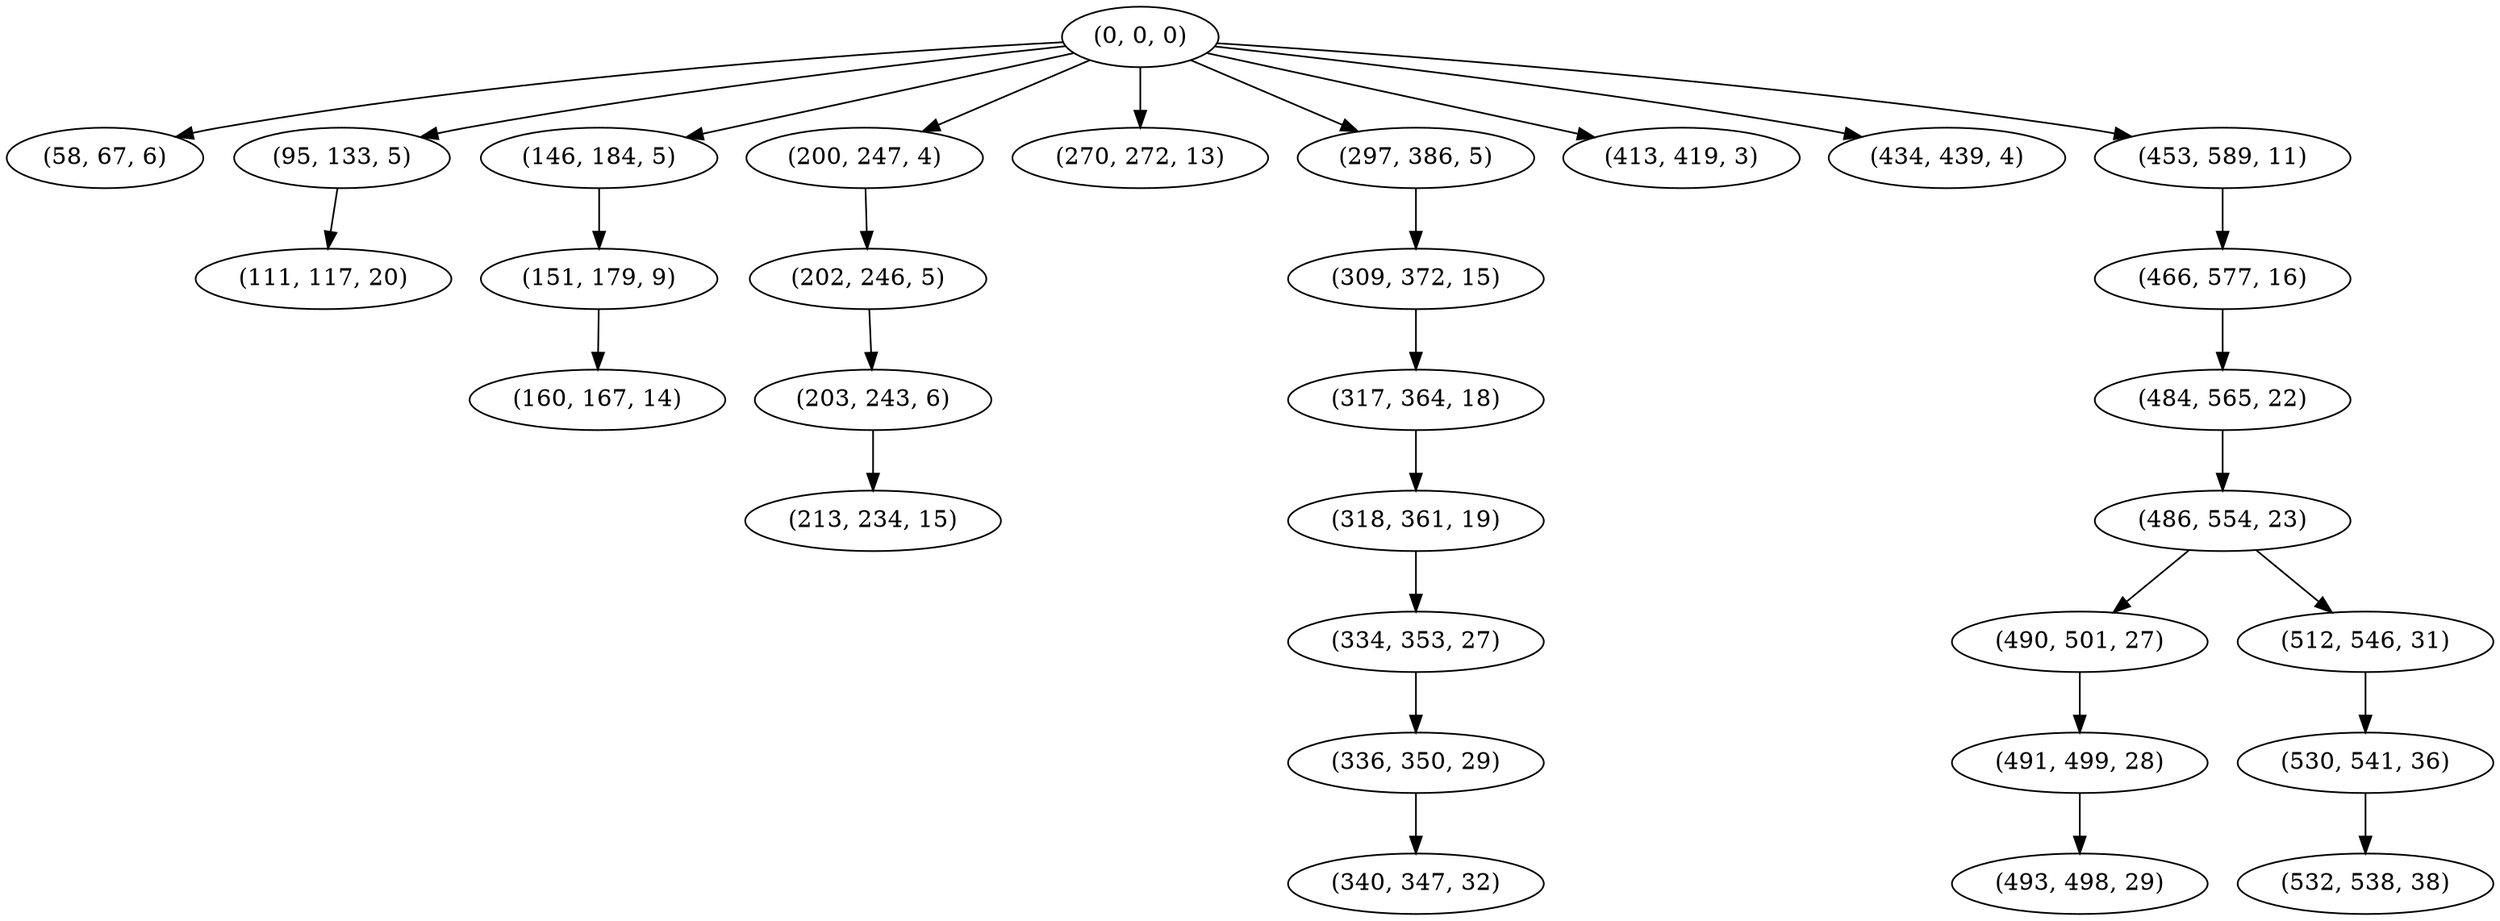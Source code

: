 digraph tree {
    "(0, 0, 0)";
    "(58, 67, 6)";
    "(95, 133, 5)";
    "(111, 117, 20)";
    "(146, 184, 5)";
    "(151, 179, 9)";
    "(160, 167, 14)";
    "(200, 247, 4)";
    "(202, 246, 5)";
    "(203, 243, 6)";
    "(213, 234, 15)";
    "(270, 272, 13)";
    "(297, 386, 5)";
    "(309, 372, 15)";
    "(317, 364, 18)";
    "(318, 361, 19)";
    "(334, 353, 27)";
    "(336, 350, 29)";
    "(340, 347, 32)";
    "(413, 419, 3)";
    "(434, 439, 4)";
    "(453, 589, 11)";
    "(466, 577, 16)";
    "(484, 565, 22)";
    "(486, 554, 23)";
    "(490, 501, 27)";
    "(491, 499, 28)";
    "(493, 498, 29)";
    "(512, 546, 31)";
    "(530, 541, 36)";
    "(532, 538, 38)";
    "(0, 0, 0)" -> "(58, 67, 6)";
    "(0, 0, 0)" -> "(95, 133, 5)";
    "(0, 0, 0)" -> "(146, 184, 5)";
    "(0, 0, 0)" -> "(200, 247, 4)";
    "(0, 0, 0)" -> "(270, 272, 13)";
    "(0, 0, 0)" -> "(297, 386, 5)";
    "(0, 0, 0)" -> "(413, 419, 3)";
    "(0, 0, 0)" -> "(434, 439, 4)";
    "(0, 0, 0)" -> "(453, 589, 11)";
    "(95, 133, 5)" -> "(111, 117, 20)";
    "(146, 184, 5)" -> "(151, 179, 9)";
    "(151, 179, 9)" -> "(160, 167, 14)";
    "(200, 247, 4)" -> "(202, 246, 5)";
    "(202, 246, 5)" -> "(203, 243, 6)";
    "(203, 243, 6)" -> "(213, 234, 15)";
    "(297, 386, 5)" -> "(309, 372, 15)";
    "(309, 372, 15)" -> "(317, 364, 18)";
    "(317, 364, 18)" -> "(318, 361, 19)";
    "(318, 361, 19)" -> "(334, 353, 27)";
    "(334, 353, 27)" -> "(336, 350, 29)";
    "(336, 350, 29)" -> "(340, 347, 32)";
    "(453, 589, 11)" -> "(466, 577, 16)";
    "(466, 577, 16)" -> "(484, 565, 22)";
    "(484, 565, 22)" -> "(486, 554, 23)";
    "(486, 554, 23)" -> "(490, 501, 27)";
    "(486, 554, 23)" -> "(512, 546, 31)";
    "(490, 501, 27)" -> "(491, 499, 28)";
    "(491, 499, 28)" -> "(493, 498, 29)";
    "(512, 546, 31)" -> "(530, 541, 36)";
    "(530, 541, 36)" -> "(532, 538, 38)";
}
